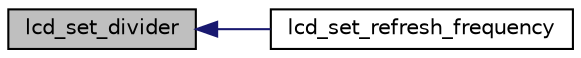 digraph "lcd_set_divider"
{
  edge [fontname="Helvetica",fontsize="10",labelfontname="Helvetica",labelfontsize="10"];
  node [fontname="Helvetica",fontsize="10",shape=record];
  rankdir="LR";
  Node1 [label="lcd_set_divider",height=0.2,width=0.4,color="black", fillcolor="grey75", style="filled", fontcolor="black"];
  Node1 -> Node2 [dir="back",color="midnightblue",fontsize="10",style="solid",fontname="Helvetica"];
  Node2 [label="lcd_set_refresh_frequency",height=0.2,width=0.4,color="black", fillcolor="white", style="filled",URL="$group__lcd__defines.html#gaacac4c1eb5230ad9f3ca0265426a7def"];
}
